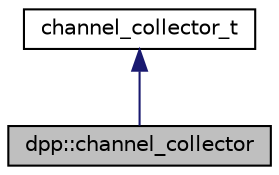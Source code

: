 digraph "dpp::channel_collector"
{
 // INTERACTIVE_SVG=YES
 // LATEX_PDF_SIZE
  bgcolor="transparent";
  edge [fontname="Helvetica",fontsize="10",labelfontname="Helvetica",labelfontsize="10"];
  node [fontname="Helvetica",fontsize="10",shape=record];
  Node1 [label="dpp::channel_collector",height=0.2,width=0.4,color="black", fillcolor="grey75", style="filled", fontcolor="black",tooltip="Channel collector. Collects channels during a set timeframe and returns them in a list via the comple..."];
  Node2 -> Node1 [dir="back",color="midnightblue",fontsize="10",style="solid",fontname="Helvetica"];
  Node2 [label="channel_collector_t",height=0.2,width=0.4,color="black",URL="$classdpp_1_1collector.html",tooltip="Collects objects from events during a specified time period."];
}
